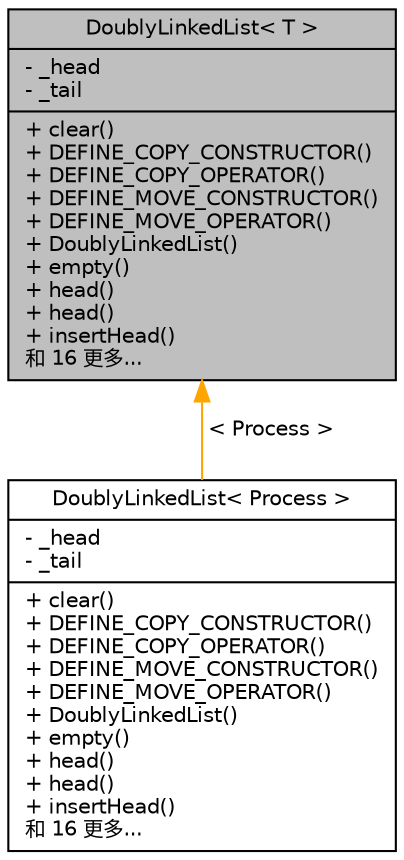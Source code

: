 digraph "DoublyLinkedList&lt; T &gt;"
{
  edge [fontname="Helvetica",fontsize="10",labelfontname="Helvetica",labelfontsize="10"];
  node [fontname="Helvetica",fontsize="10",shape=record];
  Node380 [label="{DoublyLinkedList\< T \>\n|- _head\l- _tail\l|+ clear()\l+ DEFINE_COPY_CONSTRUCTOR()\l+ DEFINE_COPY_OPERATOR()\l+ DEFINE_MOVE_CONSTRUCTOR()\l+ DEFINE_MOVE_OPERATOR()\l+ DoublyLinkedList()\l+ empty()\l+ head()\l+ head()\l+ insertHead()\l和 16 更多...\l}",height=0.2,width=0.4,color="black", fillcolor="grey75", style="filled", fontcolor="black"];
  Node380 -> Node381 [dir="back",color="orange",fontsize="10",style="solid",label=" \< Process \>" ,fontname="Helvetica"];
  Node381 [label="{DoublyLinkedList\< Process \>\n|- _head\l- _tail\l|+ clear()\l+ DEFINE_COPY_CONSTRUCTOR()\l+ DEFINE_COPY_OPERATOR()\l+ DEFINE_MOVE_CONSTRUCTOR()\l+ DEFINE_MOVE_OPERATOR()\l+ DoublyLinkedList()\l+ empty()\l+ head()\l+ head()\l+ insertHead()\l和 16 更多...\l}",height=0.2,width=0.4,color="black", fillcolor="white", style="filled",URL="$da/dfa/class_doubly_linked_list.html"];
}
